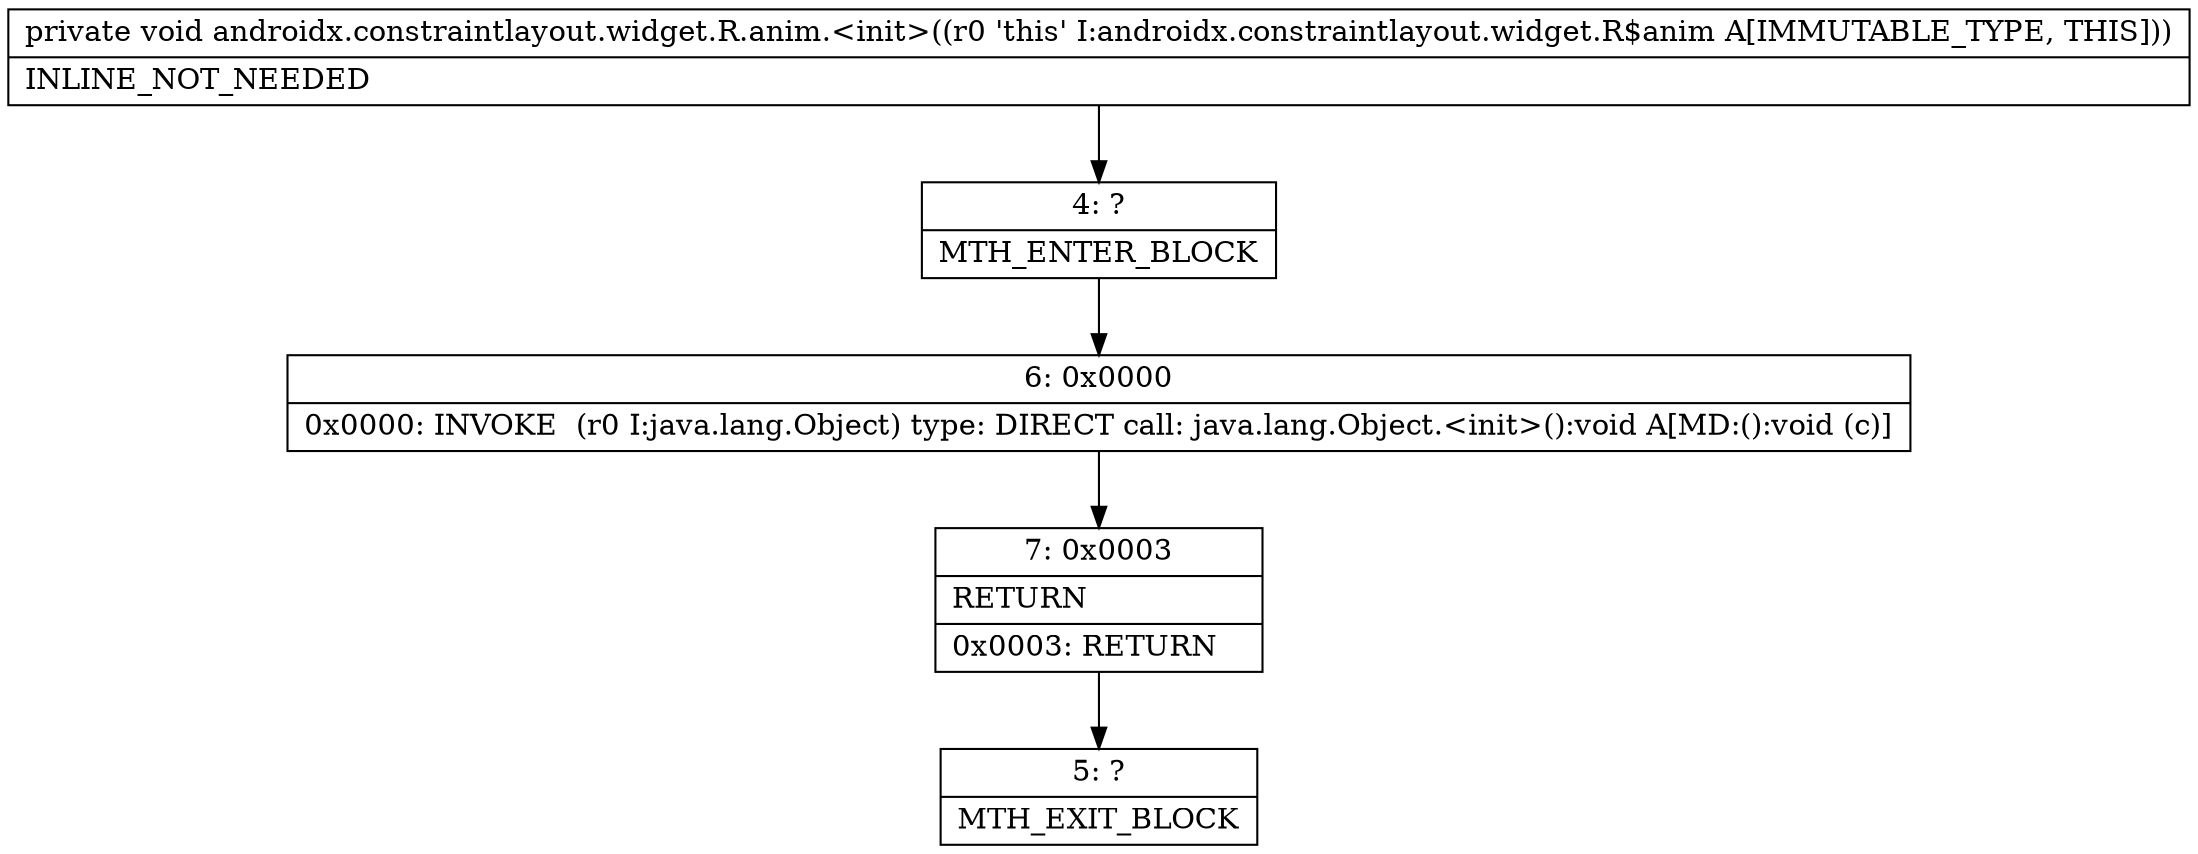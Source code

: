 digraph "CFG forandroidx.constraintlayout.widget.R.anim.\<init\>()V" {
Node_4 [shape=record,label="{4\:\ ?|MTH_ENTER_BLOCK\l}"];
Node_6 [shape=record,label="{6\:\ 0x0000|0x0000: INVOKE  (r0 I:java.lang.Object) type: DIRECT call: java.lang.Object.\<init\>():void A[MD:():void (c)]\l}"];
Node_7 [shape=record,label="{7\:\ 0x0003|RETURN\l|0x0003: RETURN   \l}"];
Node_5 [shape=record,label="{5\:\ ?|MTH_EXIT_BLOCK\l}"];
MethodNode[shape=record,label="{private void androidx.constraintlayout.widget.R.anim.\<init\>((r0 'this' I:androidx.constraintlayout.widget.R$anim A[IMMUTABLE_TYPE, THIS]))  | INLINE_NOT_NEEDED\l}"];
MethodNode -> Node_4;Node_4 -> Node_6;
Node_6 -> Node_7;
Node_7 -> Node_5;
}

